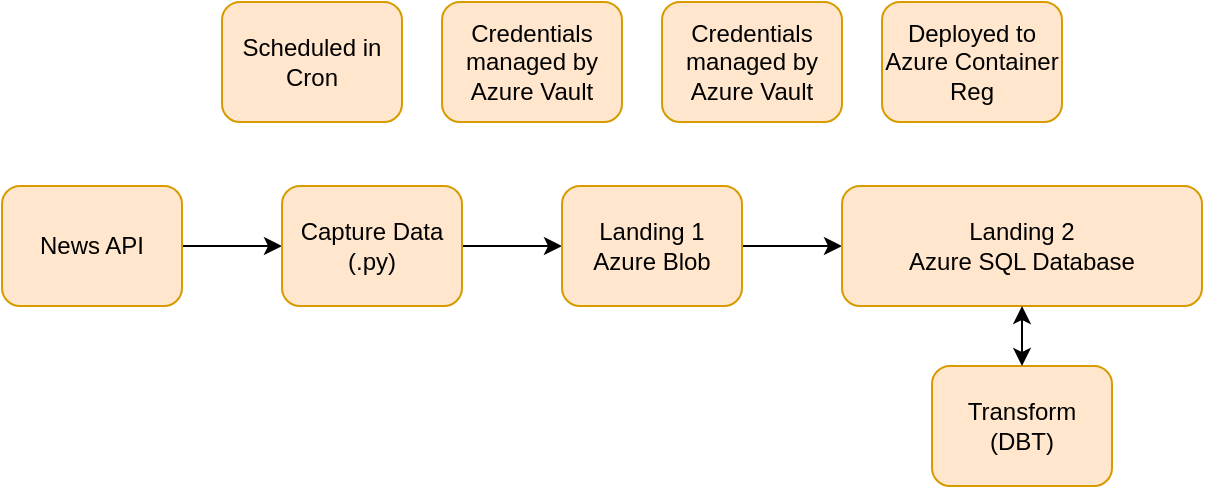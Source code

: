 <mxfile version="24.0.7" type="device">
  <diagram name="Page-1" id="FU9Mi9qG8xUX9aEtrZx5">
    <mxGraphModel dx="880" dy="434" grid="1" gridSize="10" guides="1" tooltips="1" connect="1" arrows="1" fold="1" page="1" pageScale="1" pageWidth="827" pageHeight="1169" math="0" shadow="0">
      <root>
        <mxCell id="0" />
        <mxCell id="1" parent="0" />
        <mxCell id="MmGFDUS_BtCfD5WDzD9v-10" style="edgeStyle=orthogonalEdgeStyle;rounded=0;orthogonalLoop=1;jettySize=auto;html=1;entryX=0;entryY=0.5;entryDx=0;entryDy=0;" edge="1" parent="1" source="MmGFDUS_BtCfD5WDzD9v-2" target="MmGFDUS_BtCfD5WDzD9v-3">
          <mxGeometry relative="1" as="geometry" />
        </mxCell>
        <mxCell id="MmGFDUS_BtCfD5WDzD9v-2" value="News API" style="rounded=1;whiteSpace=wrap;html=1;fillColor=#ffe6cc;strokeColor=#d79b00;" vertex="1" parent="1">
          <mxGeometry x="40" y="170" width="90" height="60" as="geometry" />
        </mxCell>
        <mxCell id="MmGFDUS_BtCfD5WDzD9v-11" style="edgeStyle=orthogonalEdgeStyle;rounded=0;orthogonalLoop=1;jettySize=auto;html=1;exitX=1;exitY=0.5;exitDx=0;exitDy=0;entryX=0;entryY=0.5;entryDx=0;entryDy=0;" edge="1" parent="1" source="MmGFDUS_BtCfD5WDzD9v-3" target="MmGFDUS_BtCfD5WDzD9v-4">
          <mxGeometry relative="1" as="geometry" />
        </mxCell>
        <mxCell id="MmGFDUS_BtCfD5WDzD9v-3" value="Capture Data (.py)" style="rounded=1;whiteSpace=wrap;html=1;fillColor=#ffe6cc;strokeColor=#d79b00;" vertex="1" parent="1">
          <mxGeometry x="180" y="170" width="90" height="60" as="geometry" />
        </mxCell>
        <mxCell id="MmGFDUS_BtCfD5WDzD9v-12" style="edgeStyle=orthogonalEdgeStyle;rounded=0;orthogonalLoop=1;jettySize=auto;html=1;entryX=0;entryY=0.5;entryDx=0;entryDy=0;" edge="1" parent="1" source="MmGFDUS_BtCfD5WDzD9v-4" target="MmGFDUS_BtCfD5WDzD9v-5">
          <mxGeometry relative="1" as="geometry" />
        </mxCell>
        <mxCell id="MmGFDUS_BtCfD5WDzD9v-4" value="&lt;div&gt;Landing 1&lt;/div&gt;Azure Blob" style="rounded=1;whiteSpace=wrap;html=1;fillColor=#ffe6cc;strokeColor=#d79b00;" vertex="1" parent="1">
          <mxGeometry x="320" y="170" width="90" height="60" as="geometry" />
        </mxCell>
        <mxCell id="MmGFDUS_BtCfD5WDzD9v-5" value="&lt;div&gt;Landing 2&lt;/div&gt;Azure SQL Database" style="rounded=1;whiteSpace=wrap;html=1;fillColor=#ffe6cc;strokeColor=#d79b00;" vertex="1" parent="1">
          <mxGeometry x="460" y="170" width="180" height="60" as="geometry" />
        </mxCell>
        <mxCell id="MmGFDUS_BtCfD5WDzD9v-6" value="Scheduled in Cron" style="rounded=1;whiteSpace=wrap;html=1;fillColor=#ffe6cc;strokeColor=#d79b00;" vertex="1" parent="1">
          <mxGeometry x="150" y="78" width="90" height="60" as="geometry" />
        </mxCell>
        <mxCell id="MmGFDUS_BtCfD5WDzD9v-7" value="Transform (DBT)" style="rounded=1;whiteSpace=wrap;html=1;fillColor=#ffe6cc;strokeColor=#d79b00;" vertex="1" parent="1">
          <mxGeometry x="505" y="260" width="90" height="60" as="geometry" />
        </mxCell>
        <mxCell id="MmGFDUS_BtCfD5WDzD9v-8" value="Credentials managed by Azure Vault" style="rounded=1;whiteSpace=wrap;html=1;fillColor=#ffe6cc;strokeColor=#d79b00;" vertex="1" parent="1">
          <mxGeometry x="260" y="78" width="90" height="60" as="geometry" />
        </mxCell>
        <mxCell id="MmGFDUS_BtCfD5WDzD9v-13" value="" style="endArrow=classic;startArrow=classic;html=1;rounded=0;entryX=0.5;entryY=1;entryDx=0;entryDy=0;exitX=0.5;exitY=0;exitDx=0;exitDy=0;" edge="1" parent="1" source="MmGFDUS_BtCfD5WDzD9v-7" target="MmGFDUS_BtCfD5WDzD9v-5">
          <mxGeometry width="50" height="50" relative="1" as="geometry">
            <mxPoint x="389" y="310" as="sourcePoint" />
            <mxPoint x="670" y="230" as="targetPoint" />
          </mxGeometry>
        </mxCell>
        <mxCell id="MmGFDUS_BtCfD5WDzD9v-15" value="Credentials managed by Azure Vault" style="rounded=1;whiteSpace=wrap;html=1;fillColor=#ffe6cc;strokeColor=#d79b00;" vertex="1" parent="1">
          <mxGeometry x="370" y="78" width="90" height="60" as="geometry" />
        </mxCell>
        <mxCell id="MmGFDUS_BtCfD5WDzD9v-16" value="Deployed to Azure Container Reg" style="rounded=1;whiteSpace=wrap;html=1;fillColor=#ffe6cc;strokeColor=#d79b00;" vertex="1" parent="1">
          <mxGeometry x="480" y="78" width="90" height="60" as="geometry" />
        </mxCell>
      </root>
    </mxGraphModel>
  </diagram>
</mxfile>
